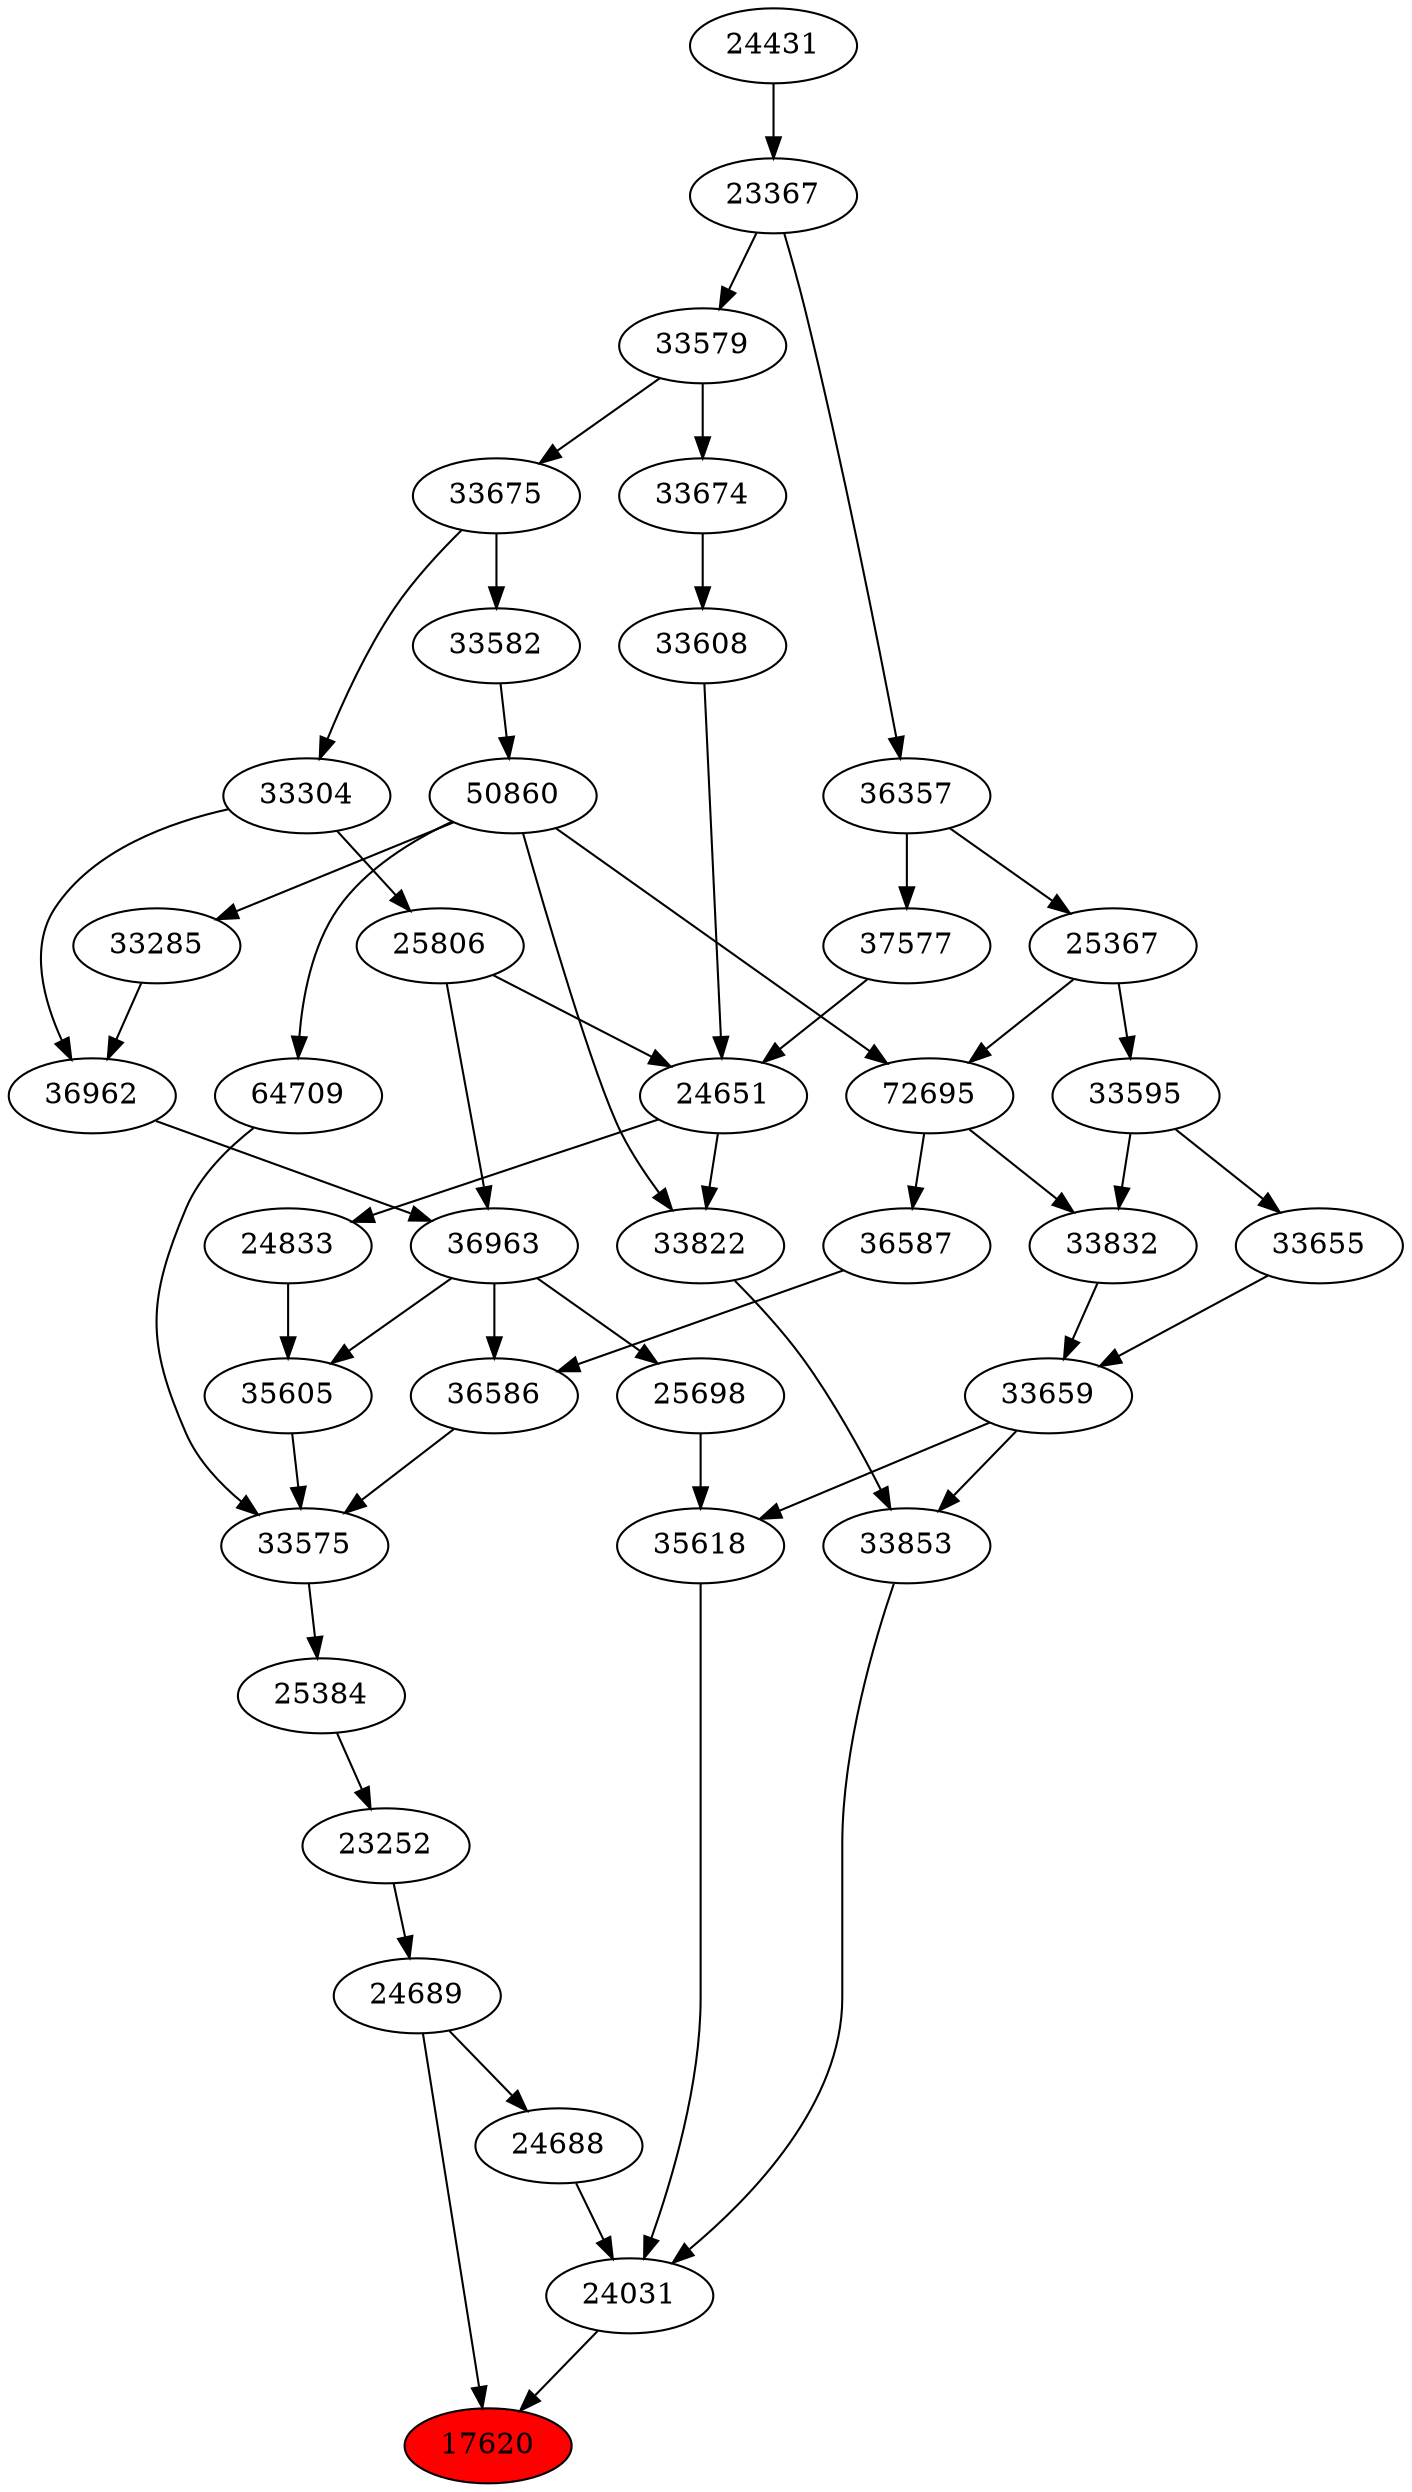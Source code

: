 strict digraph{ 
17620 [label="17620" fillcolor=red style=filled]
24689 -> 17620
24031 -> 17620
24689 [label="24689"]
23252 -> 24689
24031 [label="24031"]
24688 -> 24031
33853 -> 24031
35618 -> 24031
23252 [label="23252"]
25384 -> 23252
24688 [label="24688"]
24689 -> 24688
33853 [label="33853"]
33659 -> 33853
33822 -> 33853
35618 [label="35618"]
25698 -> 35618
33659 -> 35618
25384 [label="25384"]
33575 -> 25384
33659 [label="33659"]
33655 -> 33659
33832 -> 33659
33822 [label="33822"]
24651 -> 33822
50860 -> 33822
25698 [label="25698"]
36963 -> 25698
33575 [label="33575"]
36586 -> 33575
35605 -> 33575
64709 -> 33575
33655 [label="33655"]
33595 -> 33655
33832 [label="33832"]
72695 -> 33832
33595 -> 33832
24651 [label="24651"]
25806 -> 24651
33608 -> 24651
37577 -> 24651
50860 [label="50860"]
33582 -> 50860
36963 [label="36963"]
36962 -> 36963
25806 -> 36963
36586 [label="36586"]
36587 -> 36586
36963 -> 36586
35605 [label="35605"]
24833 -> 35605
36963 -> 35605
64709 [label="64709"]
50860 -> 64709
33595 [label="33595"]
25367 -> 33595
72695 [label="72695"]
50860 -> 72695
25367 -> 72695
25806 [label="25806"]
33304 -> 25806
33608 [label="33608"]
33674 -> 33608
37577 [label="37577"]
36357 -> 37577
33582 [label="33582"]
33675 -> 33582
36962 [label="36962"]
33285 -> 36962
33304 -> 36962
36587 [label="36587"]
72695 -> 36587
24833 [label="24833"]
24651 -> 24833
25367 [label="25367"]
36357 -> 25367
33304 [label="33304"]
33675 -> 33304
33674 [label="33674"]
33579 -> 33674
36357 [label="36357"]
23367 -> 36357
33675 [label="33675"]
33579 -> 33675
33285 [label="33285"]
50860 -> 33285
33579 [label="33579"]
23367 -> 33579
23367 [label="23367"]
24431 -> 23367
24431 [label="24431"]
}
